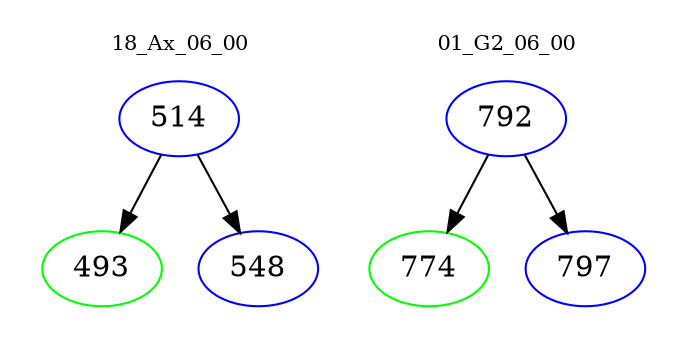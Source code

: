 digraph{
subgraph cluster_0 {
color = white
label = "18_Ax_06_00";
fontsize=10;
T0_514 [label="514", color="blue"]
T0_514 -> T0_493 [color="black"]
T0_493 [label="493", color="green"]
T0_514 -> T0_548 [color="black"]
T0_548 [label="548", color="blue"]
}
subgraph cluster_1 {
color = white
label = "01_G2_06_00";
fontsize=10;
T1_792 [label="792", color="blue"]
T1_792 -> T1_774 [color="black"]
T1_774 [label="774", color="green"]
T1_792 -> T1_797 [color="black"]
T1_797 [label="797", color="blue"]
}
}
